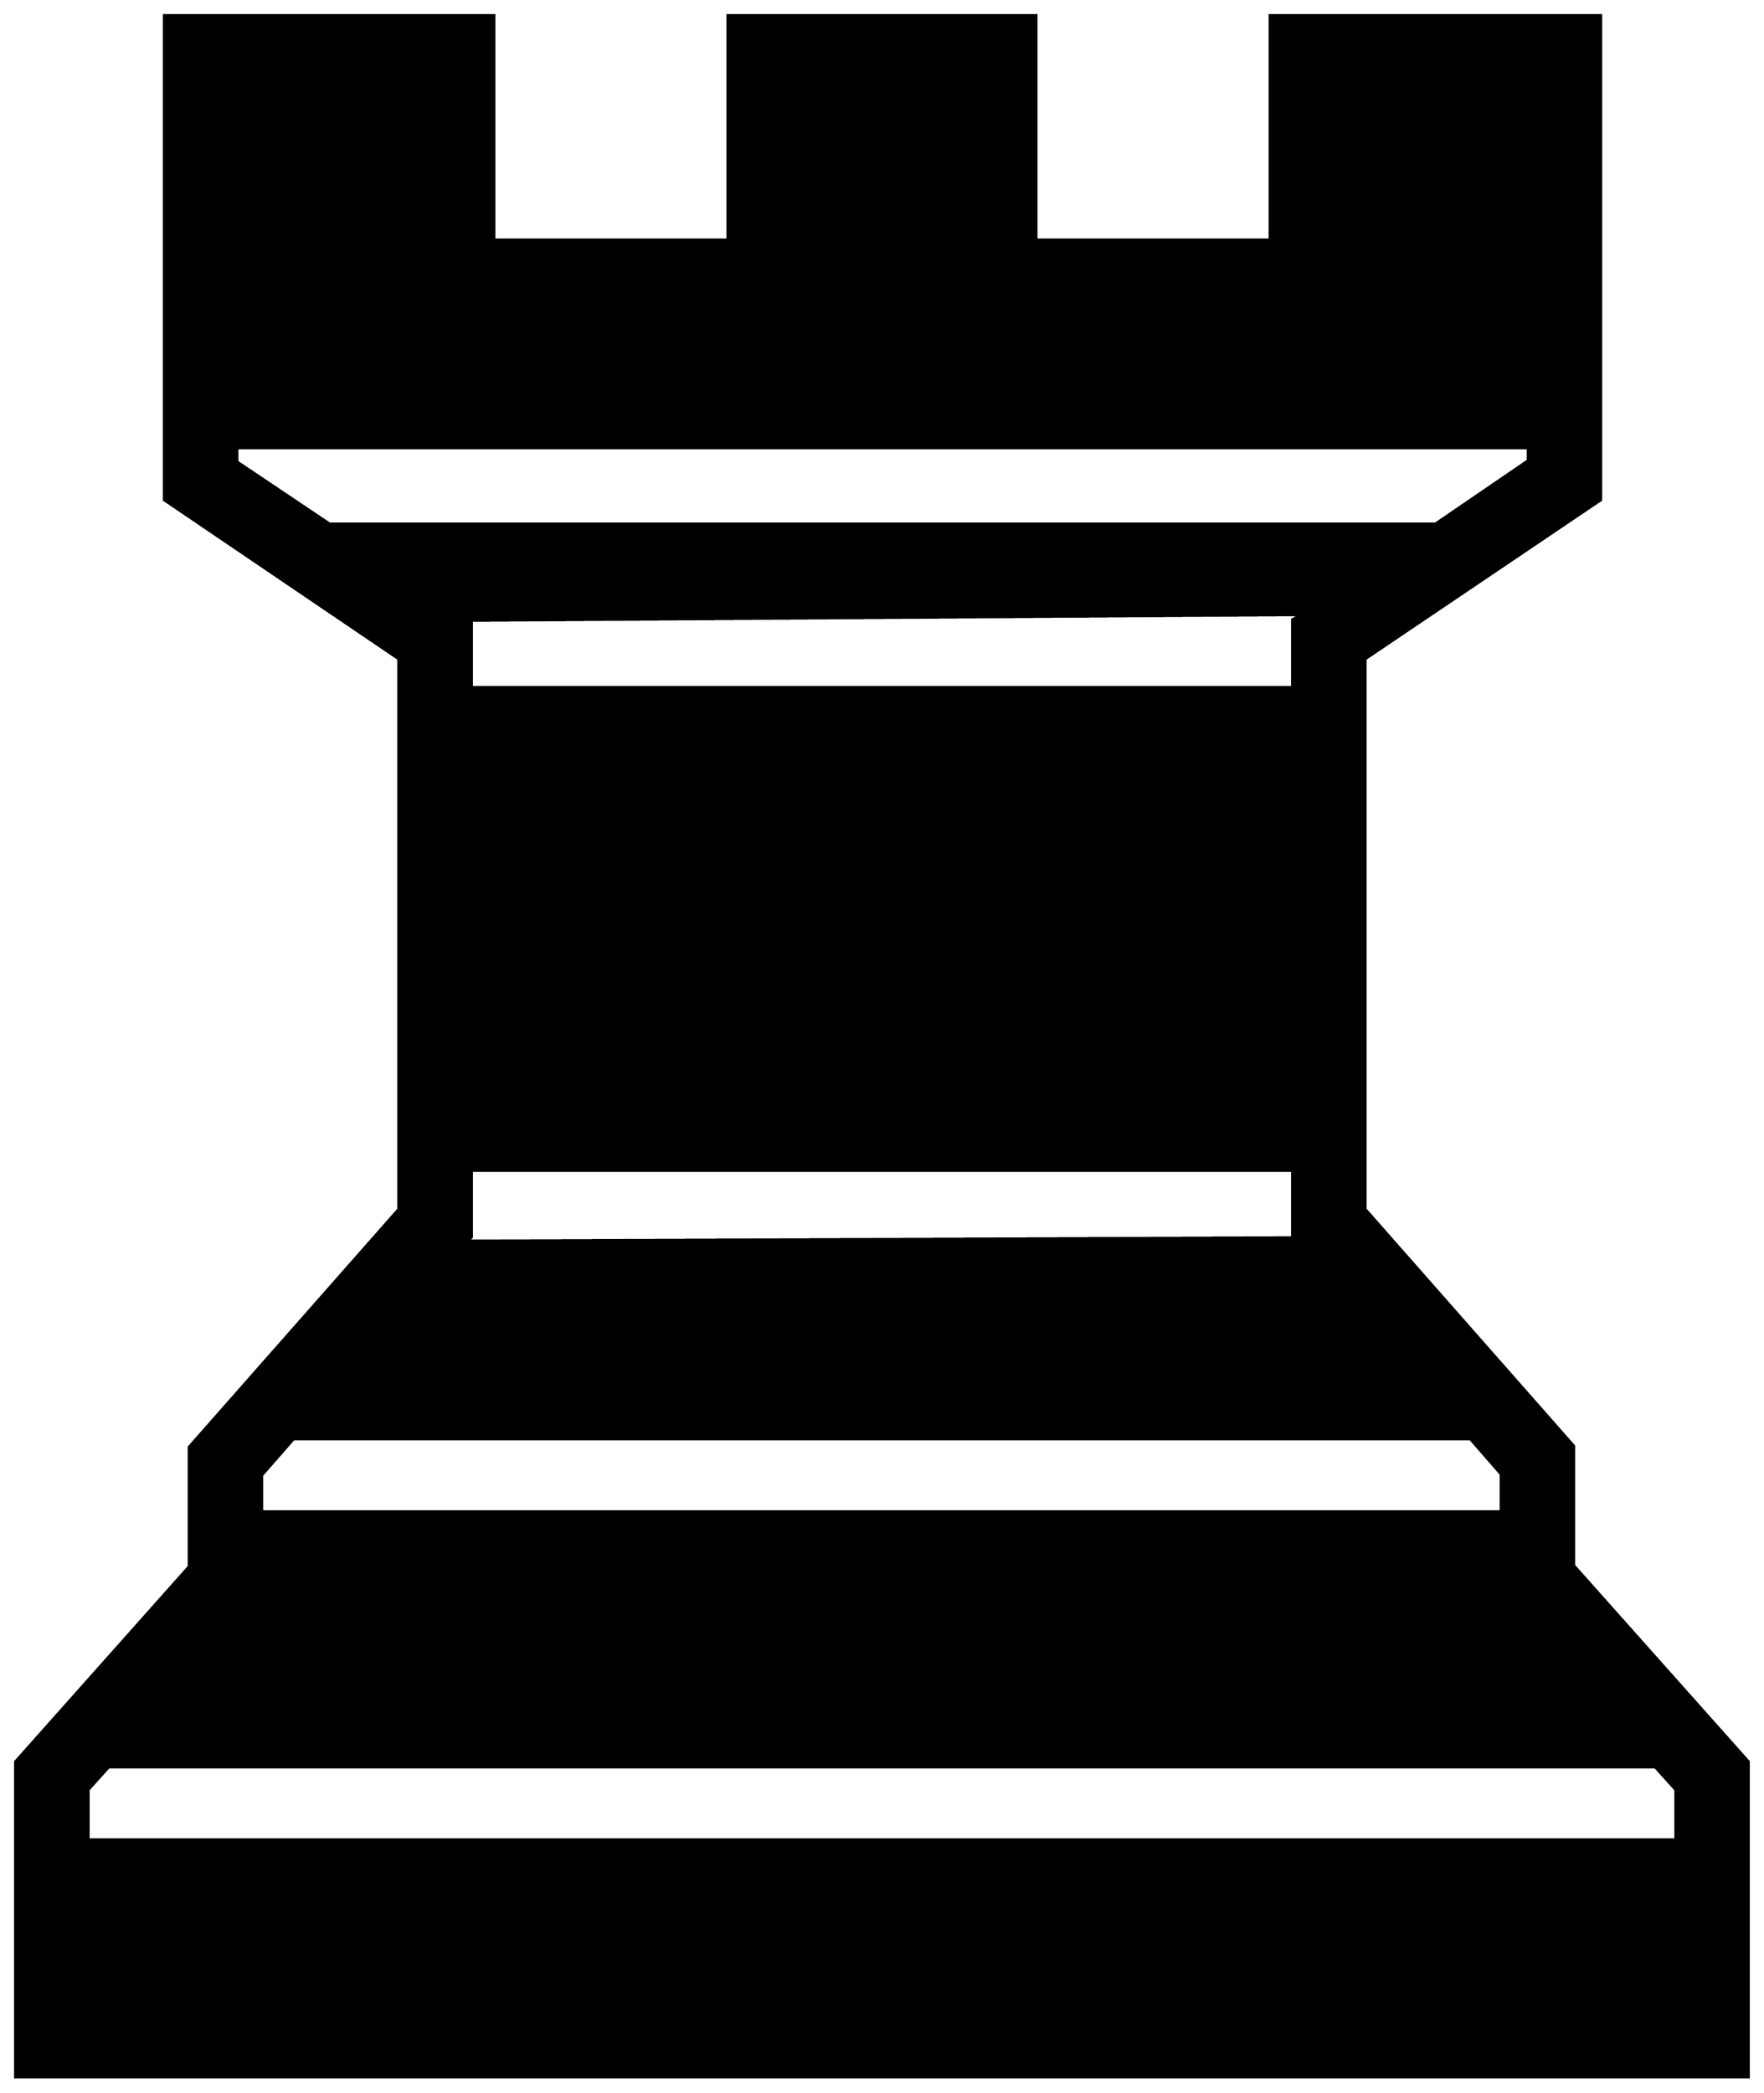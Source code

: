 


\begin{tikzpicture}[y=0.80pt, x=0.80pt, yscale=-1.0, xscale=1.0, inner sep=0pt, outer sep=0pt]
\begin{scope}[shift={(100.0,1696.0)},nonzero rule]
  \path[draw=.,fill=.,line width=1.600pt] (1618.0,342.0) --
    (80.0,342.0) -- (80.0,62.0) -- (234.0,-111.0) --
    (234.0,-217.0) -- (420.0,-428.0) -- (420.0,-916.0) --
    (212.0,-1057.0) -- (212.0,-1487.0) -- (505.0,-1487.0) --
    (505.0,-1288.0) -- (712.0,-1288.0) -- (712.0,-1487.0) --
    (986.0,-1487.0) -- (986.0,-1288.0) -- (1193.0,-1288.0) --
    (1193.0,-1487.0) -- (1487.0,-1487.0) -- (1487.0,-1057.0) --
    (1278.0,-916.0) -- (1278.0,-428.0) -- (1463.0,-218.0) --
    (1463.0,-112.0) -- (1618.0,62.0) -- (1618.0,342.0) --
    cycle(1422.0,-1092.0) -- (1422.0,-1103.0) -- (277.0,-1103.0)
    -- (277.0,-1091.0) -- (359.0,-1036.0) -- (1340.0,-1036.0) --
    (1422.0,-1092.0) -- cycle(1220.0,-955.0) -- (485.0,-950.0)
    -- (485.0,-891.0) -- (1213.0,-891.0) -- (1213.0,-951.0) --
    (1220.0,-955.0) -- cycle(1213.0,-403.0) -- (1213.0,-462.0)
    -- (485.0,-462.0) -- (485.0,-403.0) -- (482.0,-400.0) --
    (1213.0,-403.0) -- cycle(1398.0,-160.0) -- (1398.0,-193.0)
    -- (1371.0,-224.0) -- (327.0,-224.0) -- (299.0,-192.0) --
    (299.0,-160.0) -- (1398.0,-160.0) -- cycle(1553.0,131.0) --
    (1553.0,87.0) -- (1535.0,67.0) -- (163.0,67.0) --
    (145.0,87.0) -- (145.0,131.0) -- (1553.0,131.0) -- cycle;
\end{scope}

\end{tikzpicture}

